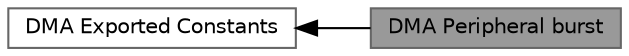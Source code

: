 digraph "DMA Peripheral burst"
{
 // LATEX_PDF_SIZE
  bgcolor="transparent";
  edge [fontname=Helvetica,fontsize=10,labelfontname=Helvetica,labelfontsize=10];
  node [fontname=Helvetica,fontsize=10,shape=box,height=0.2,width=0.4];
  rankdir=LR;
  Node2 [id="Node000002",label="DMA Exported Constants",height=0.2,width=0.4,color="grey40", fillcolor="white", style="filled",URL="$group__DMA__Exported__Constants.html",tooltip="DMA Exported constants."];
  Node1 [id="Node000001",label="DMA Peripheral burst",height=0.2,width=0.4,color="gray40", fillcolor="grey60", style="filled", fontcolor="black",tooltip="DMA peripheral burst."];
  Node2->Node1 [shape=plaintext, dir="back", style="solid"];
}
